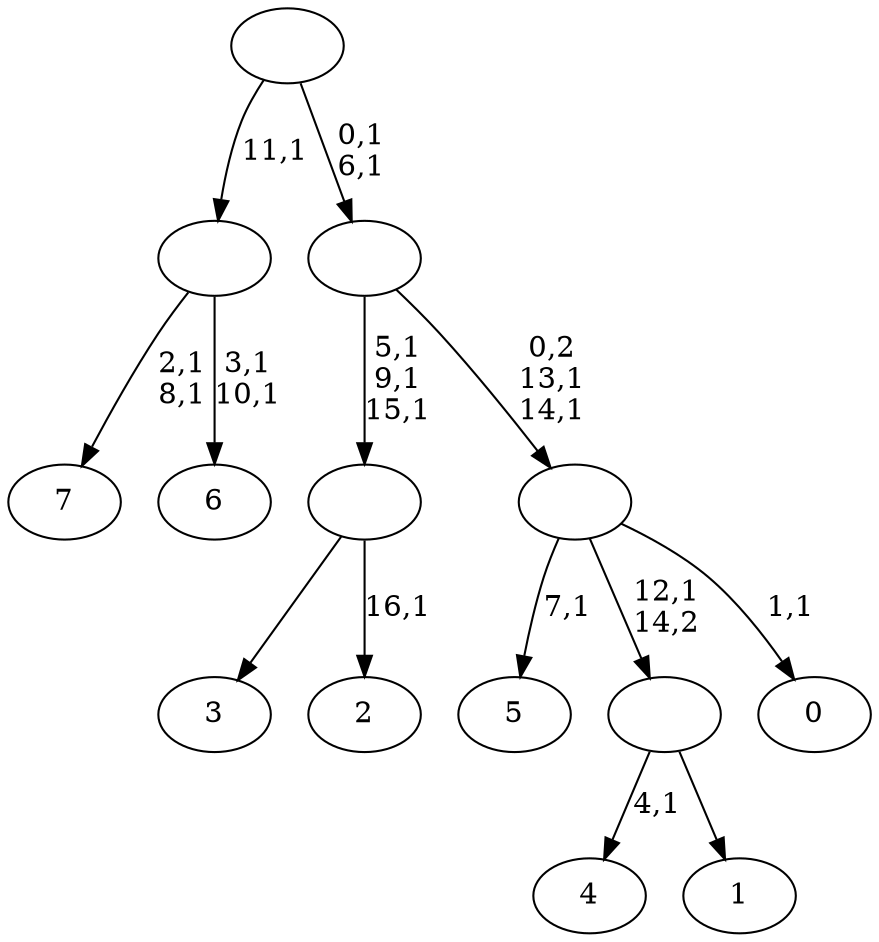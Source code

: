digraph T {
	25 [label="7"]
	22 [label="6"]
	19 [label=""]
	18 [label="5"]
	16 [label="4"]
	14 [label="3"]
	13 [label="2"]
	11 [label=""]
	8 [label="1"]
	7 [label=""]
	6 [label="0"]
	4 [label=""]
	2 [label=""]
	0 [label=""]
	19 -> 22 [label="3,1\n10,1"]
	19 -> 25 [label="2,1\n8,1"]
	11 -> 13 [label="16,1"]
	11 -> 14 [label=""]
	7 -> 16 [label="4,1"]
	7 -> 8 [label=""]
	4 -> 6 [label="1,1"]
	4 -> 18 [label="7,1"]
	4 -> 7 [label="12,1\n14,2"]
	2 -> 4 [label="0,2\n13,1\n14,1"]
	2 -> 11 [label="5,1\n9,1\n15,1"]
	0 -> 2 [label="0,1\n6,1"]
	0 -> 19 [label="11,1"]
}
